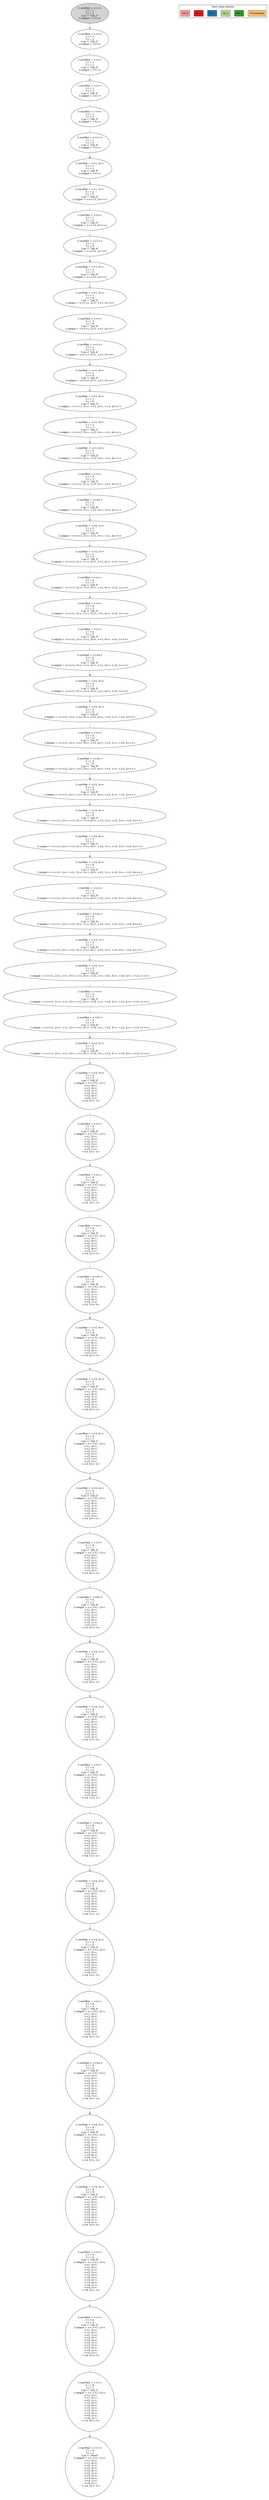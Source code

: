 strict digraph DiskGraph {
edge [colorscheme="paired12"]
nodesep=0.35;
subgraph cluster_graph {
color="white";
-7944800699024169425 [label="/\\ currPair = <<>>\n/\\ i = 1\n/\\ j = 1\n/\\ pc = \"Lbl_1\"\n/\\ output = <<>>",style = filled]
-7944800699024169425 -> 4175786871828056078 [label="",color="2",fontcolor="2"];
4175786871828056078 [label="/\\ currPair = <<>>\n/\\ i = 1\n/\\ j = 1\n/\\ pc = \"Lbl_2\"\n/\\ output = <<>>"];
4175786871828056078 -> -7277508776355589035 [label="",color="3",fontcolor="3"];
-7277508776355589035 [label="/\\ currPair = <<>>\n/\\ i = 1\n/\\ j = 1\n/\\ pc = \"Lbl_5\"\n/\\ output = <<>>"];
-7277508776355589035 -> -6365859759928749974 [label="",color="4",fontcolor="4"];
-6365859759928749974 [label="/\\ currPair = <<>>\n/\\ i = 1\n/\\ j = 2\n/\\ pc = \"Lbl_2\"\n/\\ output = <<>>"];
-6365859759928749974 -> 771618914208966518 [label="",color="3",fontcolor="3"];
771618914208966518 [label="/\\ currPair = <<>>\n/\\ i = 1\n/\\ j = 2\n/\\ pc = \"Lbl_3\"\n/\\ output = <<>>"];
771618914208966518 -> 1139692077431699003 [label="",color="5",fontcolor="5"];
1139692077431699003 [label="/\\ currPair = <<1>>\n/\\ i = 1\n/\\ j = 2\n/\\ pc = \"Lbl_4\"\n/\\ output = <<>>"];
1139692077431699003 -> -8470550641383379338 [label="",color="6",fontcolor="6"];
-8470550641383379338 [label="/\\ currPair = <<1, 2>>\n/\\ i = 1\n/\\ j = 2\n/\\ pc = \"Lbl_5\"\n/\\ output = <<>>"];
-8470550641383379338 -> -625209025506329303 [label="",color="4",fontcolor="4"];
-625209025506329303 [label="/\\ currPair = <<1, 2>>\n/\\ i = 1\n/\\ j = 3\n/\\ pc = \"Lbl_2\"\n/\\ output = <<<<1, 2>>>>"];
-625209025506329303 -> 5709095276639432324 [label="",color="3",fontcolor="3"];
5709095276639432324 [label="/\\ currPair = <<>>\n/\\ i = 1\n/\\ j = 3\n/\\ pc = \"Lbl_3\"\n/\\ output = <<<<1, 2>>>>"];
5709095276639432324 -> -7178682628451048066 [label="",color="5",fontcolor="5"];
-7178682628451048066 [label="/\\ currPair = <<1>>\n/\\ i = 1\n/\\ j = 3\n/\\ pc = \"Lbl_4\"\n/\\ output = <<<<1, 2>>>>"];
-7178682628451048066 -> 4639211865856514281 [label="",color="6",fontcolor="6"];
4639211865856514281 [label="/\\ currPair = <<1, 3>>\n/\\ i = 1\n/\\ j = 3\n/\\ pc = \"Lbl_5\"\n/\\ output = <<<<1, 2>>>>"];
4639211865856514281 -> 5734401563362738099 [label="",color="4",fontcolor="4"];
5734401563362738099 [label="/\\ currPair = <<1, 3>>\n/\\ i = 1\n/\\ j = 4\n/\\ pc = \"Lbl_2\"\n/\\ output = <<<<1, 2>>, <<1, 3>>>>"];
5734401563362738099 -> -2745256652832814961 [label="",color="3",fontcolor="3"];
-2745256652832814961 [label="/\\ currPair = <<>>\n/\\ i = 1\n/\\ j = 4\n/\\ pc = \"Lbl_3\"\n/\\ output = <<<<1, 2>>, <<1, 3>>>>"];
-2745256652832814961 -> 2368842655322242069 [label="",color="5",fontcolor="5"];
2368842655322242069 [label="/\\ currPair = <<1>>\n/\\ i = 1\n/\\ j = 4\n/\\ pc = \"Lbl_4\"\n/\\ output = <<<<1, 2>>, <<1, 3>>>>"];
2368842655322242069 -> 2658541481852403681 [label="",color="6",fontcolor="6"];
2658541481852403681 [label="/\\ currPair = <<1, 4>>\n/\\ i = 1\n/\\ j = 4\n/\\ pc = \"Lbl_5\"\n/\\ output = <<<<1, 2>>, <<1, 3>>>>"];
2658541481852403681 -> -1724978609156573839 [label="",color="4",fontcolor="4"];
-1724978609156573839 [label="/\\ currPair = <<1, 4>>\n/\\ i = 1\n/\\ j = 5\n/\\ pc = \"Lbl_2\"\n/\\ output = <<<<1, 2>>, <<1, 3>>, <<1, 4>>>>"];
-1724978609156573839 -> 7463060871331602367 [label="",color="3",fontcolor="3"];
7463060871331602367 [label="/\\ currPair = <<1, 4>>\n/\\ i = 2\n/\\ j = 1\n/\\ pc = \"Lbl_1\"\n/\\ output = <<<<1, 2>>, <<1, 3>>, <<1, 4>>>>"];
7463060871331602367 -> 372377227032024339 [label="",color="2",fontcolor="2"];
372377227032024339 [label="/\\ currPair = <<1, 4>>\n/\\ i = 2\n/\\ j = 1\n/\\ pc = \"Lbl_2\"\n/\\ output = <<<<1, 2>>, <<1, 3>>, <<1, 4>>>>"];
372377227032024339 -> -752627847298077964 [label="",color="3",fontcolor="3"];
-752627847298077964 [label="/\\ currPair = <<>>\n/\\ i = 2\n/\\ j = 1\n/\\ pc = \"Lbl_3\"\n/\\ output = <<<<1, 2>>, <<1, 3>>, <<1, 4>>>>"];
-752627847298077964 -> -4988645981727735374 [label="",color="5",fontcolor="5"];
-4988645981727735374 [label="/\\ currPair = <<2>>\n/\\ i = 2\n/\\ j = 1\n/\\ pc = \"Lbl_4\"\n/\\ output = <<<<1, 2>>, <<1, 3>>, <<1, 4>>>>"];
-4988645981727735374 -> 8303677672407207489 [label="",color="6",fontcolor="6"];
8303677672407207489 [label="/\\ currPair = <<2, 1>>\n/\\ i = 2\n/\\ j = 1\n/\\ pc = \"Lbl_5\"\n/\\ output = <<<<1, 2>>, <<1, 3>>, <<1, 4>>>>"];
8303677672407207489 -> -2124133184452343980 [label="",color="4",fontcolor="4"];
-2124133184452343980 [label="/\\ currPair = <<2, 1>>\n/\\ i = 2\n/\\ j = 2\n/\\ pc = \"Lbl_2\"\n/\\ output = <<<<1, 2>>, <<1, 3>>, <<1, 4>>, <<2, 1>>>>"];
-2124133184452343980 -> 7367185631623553080 [label="",color="3",fontcolor="3"];
7367185631623553080 [label="/\\ currPair = <<>>\n/\\ i = 2\n/\\ j = 2\n/\\ pc = \"Lbl_5\"\n/\\ output = <<<<1, 2>>, <<1, 3>>, <<1, 4>>, <<2, 1>>>>"];
7367185631623553080 -> -3053572773137925330 [label="",color="4",fontcolor="4"];
-3053572773137925330 [label="/\\ currPair = <<>>\n/\\ i = 2\n/\\ j = 3\n/\\ pc = \"Lbl_2\"\n/\\ output = <<<<1, 2>>, <<1, 3>>, <<1, 4>>, <<2, 1>>>>"];
-3053572773137925330 -> 9164363796500351957 [label="",color="3",fontcolor="3"];
9164363796500351957 [label="/\\ currPair = <<>>\n/\\ i = 2\n/\\ j = 3\n/\\ pc = \"Lbl_3\"\n/\\ output = <<<<1, 2>>, <<1, 3>>, <<1, 4>>, <<2, 1>>>>"];
9164363796500351957 -> -7051422590914887834 [label="",color="5",fontcolor="5"];
-7051422590914887834 [label="/\\ currPair = <<2>>\n/\\ i = 2\n/\\ j = 3\n/\\ pc = \"Lbl_4\"\n/\\ output = <<<<1, 2>>, <<1, 3>>, <<1, 4>>, <<2, 1>>>>"];
-7051422590914887834 -> -3411858425968951459 [label="",color="6",fontcolor="6"];
-3411858425968951459 [label="/\\ currPair = <<2, 3>>\n/\\ i = 2\n/\\ j = 3\n/\\ pc = \"Lbl_5\"\n/\\ output = <<<<1, 2>>, <<1, 3>>, <<1, 4>>, <<2, 1>>>>"];
-3411858425968951459 -> -5588880937655476508 [label="",color="4",fontcolor="4"];
-5588880937655476508 [label="/\\ currPair = <<2, 3>>\n/\\ i = 2\n/\\ j = 4\n/\\ pc = \"Lbl_2\"\n/\\ output = <<<<1, 2>>, <<1, 3>>, <<1, 4>>, <<2, 1>>, <<2, 3>>>>"];
-5588880937655476508 -> -9077372264364737310 [label="",color="3",fontcolor="3"];
-9077372264364737310 [label="/\\ currPair = <<>>\n/\\ i = 2\n/\\ j = 4\n/\\ pc = \"Lbl_3\"\n/\\ output = <<<<1, 2>>, <<1, 3>>, <<1, 4>>, <<2, 1>>, <<2, 3>>>>"];
-9077372264364737310 -> -7728213407798412618 [label="",color="5",fontcolor="5"];
-7728213407798412618 [label="/\\ currPair = <<2>>\n/\\ i = 2\n/\\ j = 4\n/\\ pc = \"Lbl_4\"\n/\\ output = <<<<1, 2>>, <<1, 3>>, <<1, 4>>, <<2, 1>>, <<2, 3>>>>"];
-7728213407798412618 -> 3227795568700385883 [label="",color="6",fontcolor="6"];
3227795568700385883 [label="/\\ currPair = <<2, 4>>\n/\\ i = 2\n/\\ j = 4\n/\\ pc = \"Lbl_5\"\n/\\ output = <<<<1, 2>>, <<1, 3>>, <<1, 4>>, <<2, 1>>, <<2, 3>>>>"];
3227795568700385883 -> 8249262572274095943 [label="",color="4",fontcolor="4"];
8249262572274095943 [label="/\\ currPair = <<2, 4>>\n/\\ i = 2\n/\\ j = 5\n/\\ pc = \"Lbl_2\"\n/\\ output = <<<<1, 2>>, <<1, 3>>, <<1, 4>>, <<2, 1>>, <<2, 3>>, <<2, 4>>>>"];
8249262572274095943 -> -2310979725621947259 [label="",color="3",fontcolor="3"];
-2310979725621947259 [label="/\\ currPair = <<2, 4>>\n/\\ i = 3\n/\\ j = 1\n/\\ pc = \"Lbl_1\"\n/\\ output = <<<<1, 2>>, <<1, 3>>, <<1, 4>>, <<2, 1>>, <<2, 3>>, <<2, 4>>>>"];
-2310979725621947259 -> 2769399358306681315 [label="",color="2",fontcolor="2"];
2769399358306681315 [label="/\\ currPair = <<2, 4>>\n/\\ i = 3\n/\\ j = 1\n/\\ pc = \"Lbl_2\"\n/\\ output = <<<<1, 2>>, <<1, 3>>, <<1, 4>>, <<2, 1>>, <<2, 3>>, <<2, 4>>>>"];
2769399358306681315 -> 4204275732060294458 [label="",color="3",fontcolor="3"];
4204275732060294458 [label="/\\ currPair = <<>>\n/\\ i = 3\n/\\ j = 1\n/\\ pc = \"Lbl_3\"\n/\\ output = <<<<1, 2>>, <<1, 3>>, <<1, 4>>, <<2, 1>>, <<2, 3>>, <<2, 4>>>>"];
4204275732060294458 -> 5465322815405295961 [label="",color="5",fontcolor="5"];
5465322815405295961 [label="/\\ currPair = <<3>>\n/\\ i = 3\n/\\ j = 1\n/\\ pc = \"Lbl_4\"\n/\\ output = <<<<1, 2>>, <<1, 3>>, <<1, 4>>, <<2, 1>>, <<2, 3>>, <<2, 4>>>>"];
5465322815405295961 -> -6368917060230692189 [label="",color="6",fontcolor="6"];
-6368917060230692189 [label="/\\ currPair = <<3, 1>>\n/\\ i = 3\n/\\ j = 1\n/\\ pc = \"Lbl_5\"\n/\\ output = <<<<1, 2>>, <<1, 3>>, <<1, 4>>, <<2, 1>>, <<2, 3>>, <<2, 4>>>>"];
-6368917060230692189 -> -648328293606075877 [label="",color="4",fontcolor="4"];
-648328293606075877 [label="/\\ currPair = <<3, 1>>\n/\\ i = 3\n/\\ j = 2\n/\\ pc = \"Lbl_2\"\n/\\ output = <<<<1, 2>>, <<1, 3>>, <<1, 4>>, <<2, 1>>, <<2, 3>>, <<2, 4>>, <<3, 1>>>>"];
-648328293606075877 -> 8089662937255545961 [label="",color="3",fontcolor="3"];
8089662937255545961 [label="/\\ currPair = <<>>\n/\\ i = 3\n/\\ j = 2\n/\\ pc = \"Lbl_3\"\n/\\ output = <<<<1, 2>>, <<1, 3>>, <<1, 4>>, <<2, 1>>, <<2, 3>>, <<2, 4>>, <<3, 1>>>>"];
8089662937255545961 -> -3209870989062520997 [label="",color="5",fontcolor="5"];
-3209870989062520997 [label="/\\ currPair = <<3>>\n/\\ i = 3\n/\\ j = 2\n/\\ pc = \"Lbl_4\"\n/\\ output = <<<<1, 2>>, <<1, 3>>, <<1, 4>>, <<2, 1>>, <<2, 3>>, <<2, 4>>, <<3, 1>>>>"];
-3209870989062520997 -> -13977338556413272 [label="",color="6",fontcolor="6"];
-13977338556413272 [label="/\\ currPair = <<3, 2>>\n/\\ i = 3\n/\\ j = 2\n/\\ pc = \"Lbl_5\"\n/\\ output = <<<<1, 2>>, <<1, 3>>, <<1, 4>>, <<2, 1>>, <<2, 3>>, <<2, 4>>, <<3, 1>>>>"];
-13977338556413272 -> 1243528751886479613 [label="",color="4",fontcolor="4"];
1243528751886479613 [label="/\\ currPair = <<3, 2>>\n/\\ i = 3\n/\\ j = 3\n/\\ pc = \"Lbl_2\"\n/\\ output = << <<1, 2>>,\n   <<1, 3>>,\n   <<1, 4>>,\n   <<2, 1>>,\n   <<2, 3>>,\n   <<2, 4>>,\n   <<3, 1>>,\n   <<3, 2>> >>"];
1243528751886479613 -> 3362392142907594155 [label="",color="3",fontcolor="3"];
3362392142907594155 [label="/\\ currPair = <<>>\n/\\ i = 3\n/\\ j = 3\n/\\ pc = \"Lbl_5\"\n/\\ output = << <<1, 2>>,\n   <<1, 3>>,\n   <<1, 4>>,\n   <<2, 1>>,\n   <<2, 3>>,\n   <<2, 4>>,\n   <<3, 1>>,\n   <<3, 2>> >>"];
3362392142907594155 -> -1903350717697997766 [label="",color="4",fontcolor="4"];
-1903350717697997766 [label="/\\ currPair = <<>>\n/\\ i = 3\n/\\ j = 4\n/\\ pc = \"Lbl_2\"\n/\\ output = << <<1, 2>>,\n   <<1, 3>>,\n   <<1, 4>>,\n   <<2, 1>>,\n   <<2, 3>>,\n   <<2, 4>>,\n   <<3, 1>>,\n   <<3, 2>> >>"];
-1903350717697997766 -> -2187608415016585864 [label="",color="3",fontcolor="3"];
-2187608415016585864 [label="/\\ currPair = <<>>\n/\\ i = 3\n/\\ j = 4\n/\\ pc = \"Lbl_3\"\n/\\ output = << <<1, 2>>,\n   <<1, 3>>,\n   <<1, 4>>,\n   <<2, 1>>,\n   <<2, 3>>,\n   <<2, 4>>,\n   <<3, 1>>,\n   <<3, 2>> >>"];
-2187608415016585864 -> 3079348178965441863 [label="",color="5",fontcolor="5"];
3079348178965441863 [label="/\\ currPair = <<3>>\n/\\ i = 3\n/\\ j = 4\n/\\ pc = \"Lbl_4\"\n/\\ output = << <<1, 2>>,\n   <<1, 3>>,\n   <<1, 4>>,\n   <<2, 1>>,\n   <<2, 3>>,\n   <<2, 4>>,\n   <<3, 1>>,\n   <<3, 2>> >>"];
3079348178965441863 -> 1458159823492235125 [label="",color="6",fontcolor="6"];
1458159823492235125 [label="/\\ currPair = <<3, 4>>\n/\\ i = 3\n/\\ j = 4\n/\\ pc = \"Lbl_5\"\n/\\ output = << <<1, 2>>,\n   <<1, 3>>,\n   <<1, 4>>,\n   <<2, 1>>,\n   <<2, 3>>,\n   <<2, 4>>,\n   <<3, 1>>,\n   <<3, 2>> >>"];
1458159823492235125 -> 8153731157330995875 [label="",color="4",fontcolor="4"];
8153731157330995875 [label="/\\ currPair = <<3, 4>>\n/\\ i = 3\n/\\ j = 5\n/\\ pc = \"Lbl_2\"\n/\\ output = << <<1, 2>>,\n   <<1, 3>>,\n   <<1, 4>>,\n   <<2, 1>>,\n   <<2, 3>>,\n   <<2, 4>>,\n   <<3, 1>>,\n   <<3, 2>>,\n   <<3, 4>> >>"];
8153731157330995875 -> -7525804154305732291 [label="",color="3",fontcolor="3"];
-7525804154305732291 [label="/\\ currPair = <<3, 4>>\n/\\ i = 4\n/\\ j = 1\n/\\ pc = \"Lbl_1\"\n/\\ output = << <<1, 2>>,\n   <<1, 3>>,\n   <<1, 4>>,\n   <<2, 1>>,\n   <<2, 3>>,\n   <<2, 4>>,\n   <<3, 1>>,\n   <<3, 2>>,\n   <<3, 4>> >>"];
-7525804154305732291 -> 147063983198616297 [label="",color="2",fontcolor="2"];
147063983198616297 [label="/\\ currPair = <<3, 4>>\n/\\ i = 4\n/\\ j = 1\n/\\ pc = \"Lbl_2\"\n/\\ output = << <<1, 2>>,\n   <<1, 3>>,\n   <<1, 4>>,\n   <<2, 1>>,\n   <<2, 3>>,\n   <<2, 4>>,\n   <<3, 1>>,\n   <<3, 2>>,\n   <<3, 4>> >>"];
147063983198616297 -> 2393652733173969777 [label="",color="3",fontcolor="3"];
2393652733173969777 [label="/\\ currPair = <<>>\n/\\ i = 4\n/\\ j = 1\n/\\ pc = \"Lbl_3\"\n/\\ output = << <<1, 2>>,\n   <<1, 3>>,\n   <<1, 4>>,\n   <<2, 1>>,\n   <<2, 3>>,\n   <<2, 4>>,\n   <<3, 1>>,\n   <<3, 2>>,\n   <<3, 4>> >>"];
2393652733173969777 -> 4022148800689698659 [label="",color="5",fontcolor="5"];
4022148800689698659 [label="/\\ currPair = <<4>>\n/\\ i = 4\n/\\ j = 1\n/\\ pc = \"Lbl_4\"\n/\\ output = << <<1, 2>>,\n   <<1, 3>>,\n   <<1, 4>>,\n   <<2, 1>>,\n   <<2, 3>>,\n   <<2, 4>>,\n   <<3, 1>>,\n   <<3, 2>>,\n   <<3, 4>> >>"];
4022148800689698659 -> -2100147192159625361 [label="",color="6",fontcolor="6"];
-2100147192159625361 [label="/\\ currPair = <<4, 1>>\n/\\ i = 4\n/\\ j = 1\n/\\ pc = \"Lbl_5\"\n/\\ output = << <<1, 2>>,\n   <<1, 3>>,\n   <<1, 4>>,\n   <<2, 1>>,\n   <<2, 3>>,\n   <<2, 4>>,\n   <<3, 1>>,\n   <<3, 2>>,\n   <<3, 4>> >>"];
-2100147192159625361 -> -8331043402219766094 [label="",color="4",fontcolor="4"];
-8331043402219766094 [label="/\\ currPair = <<4, 1>>\n/\\ i = 4\n/\\ j = 2\n/\\ pc = \"Lbl_2\"\n/\\ output = << <<1, 2>>,\n   <<1, 3>>,\n   <<1, 4>>,\n   <<2, 1>>,\n   <<2, 3>>,\n   <<2, 4>>,\n   <<3, 1>>,\n   <<3, 2>>,\n   <<3, 4>>,\n   <<4, 1>> >>"];
-8331043402219766094 -> -4326642707634347773 [label="",color="3",fontcolor="3"];
-4326642707634347773 [label="/\\ currPair = <<>>\n/\\ i = 4\n/\\ j = 2\n/\\ pc = \"Lbl_3\"\n/\\ output = << <<1, 2>>,\n   <<1, 3>>,\n   <<1, 4>>,\n   <<2, 1>>,\n   <<2, 3>>,\n   <<2, 4>>,\n   <<3, 1>>,\n   <<3, 2>>,\n   <<3, 4>>,\n   <<4, 1>> >>"];
-4326642707634347773 -> 3776670832087548739 [label="",color="5",fontcolor="5"];
3776670832087548739 [label="/\\ currPair = <<4>>\n/\\ i = 4\n/\\ j = 2\n/\\ pc = \"Lbl_4\"\n/\\ output = << <<1, 2>>,\n   <<1, 3>>,\n   <<1, 4>>,\n   <<2, 1>>,\n   <<2, 3>>,\n   <<2, 4>>,\n   <<3, 1>>,\n   <<3, 2>>,\n   <<3, 4>>,\n   <<4, 1>> >>"];
3776670832087548739 -> 2838519215152158966 [label="",color="6",fontcolor="6"];
2838519215152158966 [label="/\\ currPair = <<4, 2>>\n/\\ i = 4\n/\\ j = 2\n/\\ pc = \"Lbl_5\"\n/\\ output = << <<1, 2>>,\n   <<1, 3>>,\n   <<1, 4>>,\n   <<2, 1>>,\n   <<2, 3>>,\n   <<2, 4>>,\n   <<3, 1>>,\n   <<3, 2>>,\n   <<3, 4>>,\n   <<4, 1>> >>"];
2838519215152158966 -> 2460333506863133339 [label="",color="4",fontcolor="4"];
2460333506863133339 [label="/\\ currPair = <<4, 2>>\n/\\ i = 4\n/\\ j = 3\n/\\ pc = \"Lbl_2\"\n/\\ output = << <<1, 2>>,\n   <<1, 3>>,\n   <<1, 4>>,\n   <<2, 1>>,\n   <<2, 3>>,\n   <<2, 4>>,\n   <<3, 1>>,\n   <<3, 2>>,\n   <<3, 4>>,\n   <<4, 1>>,\n   <<4, 2>> >>"];
2460333506863133339 -> 4922090511909337130 [label="",color="3",fontcolor="3"];
4922090511909337130 [label="/\\ currPair = <<>>\n/\\ i = 4\n/\\ j = 3\n/\\ pc = \"Lbl_3\"\n/\\ output = << <<1, 2>>,\n   <<1, 3>>,\n   <<1, 4>>,\n   <<2, 1>>,\n   <<2, 3>>,\n   <<2, 4>>,\n   <<3, 1>>,\n   <<3, 2>>,\n   <<3, 4>>,\n   <<4, 1>>,\n   <<4, 2>> >>"];
4922090511909337130 -> 3725961255907886412 [label="",color="5",fontcolor="5"];
3725961255907886412 [label="/\\ currPair = <<4>>\n/\\ i = 4\n/\\ j = 3\n/\\ pc = \"Lbl_4\"\n/\\ output = << <<1, 2>>,\n   <<1, 3>>,\n   <<1, 4>>,\n   <<2, 1>>,\n   <<2, 3>>,\n   <<2, 4>>,\n   <<3, 1>>,\n   <<3, 2>>,\n   <<3, 4>>,\n   <<4, 1>>,\n   <<4, 2>> >>"];
3725961255907886412 -> 648543229816458718 [label="",color="6",fontcolor="6"];
648543229816458718 [label="/\\ currPair = <<4, 3>>\n/\\ i = 4\n/\\ j = 3\n/\\ pc = \"Lbl_5\"\n/\\ output = << <<1, 2>>,\n   <<1, 3>>,\n   <<1, 4>>,\n   <<2, 1>>,\n   <<2, 3>>,\n   <<2, 4>>,\n   <<3, 1>>,\n   <<3, 2>>,\n   <<3, 4>>,\n   <<4, 1>>,\n   <<4, 2>> >>"];
648543229816458718 -> 8859883919486713475 [label="",color="4",fontcolor="4"];
8859883919486713475 [label="/\\ currPair = <<4, 3>>\n/\\ i = 4\n/\\ j = 4\n/\\ pc = \"Lbl_2\"\n/\\ output = << <<1, 2>>,\n   <<1, 3>>,\n   <<1, 4>>,\n   <<2, 1>>,\n   <<2, 3>>,\n   <<2, 4>>,\n   <<3, 1>>,\n   <<3, 2>>,\n   <<3, 4>>,\n   <<4, 1>>,\n   <<4, 2>>,\n   <<4, 3>> >>"];
8859883919486713475 -> 4752453827580462817 [label="",color="3",fontcolor="3"];
4752453827580462817 [label="/\\ currPair = <<>>\n/\\ i = 4\n/\\ j = 4\n/\\ pc = \"Lbl_5\"\n/\\ output = << <<1, 2>>,\n   <<1, 3>>,\n   <<1, 4>>,\n   <<2, 1>>,\n   <<2, 3>>,\n   <<2, 4>>,\n   <<3, 1>>,\n   <<3, 2>>,\n   <<3, 4>>,\n   <<4, 1>>,\n   <<4, 2>>,\n   <<4, 3>> >>"];
4752453827580462817 -> -3894790571482521052 [label="",color="4",fontcolor="4"];
-3894790571482521052 [label="/\\ currPair = <<>>\n/\\ i = 4\n/\\ j = 5\n/\\ pc = \"Lbl_2\"\n/\\ output = << <<1, 2>>,\n   <<1, 3>>,\n   <<1, 4>>,\n   <<2, 1>>,\n   <<2, 3>>,\n   <<2, 4>>,\n   <<3, 1>>,\n   <<3, 2>>,\n   <<3, 4>>,\n   <<4, 1>>,\n   <<4, 2>>,\n   <<4, 3>> >>"];
-3894790571482521052 -> -4863717739263758457 [label="",color="3",fontcolor="3"];
-4863717739263758457 [label="/\\ currPair = <<>>\n/\\ i = 5\n/\\ j = 1\n/\\ pc = \"Lbl_1\"\n/\\ output = << <<1, 2>>,\n   <<1, 3>>,\n   <<1, 4>>,\n   <<2, 1>>,\n   <<2, 3>>,\n   <<2, 4>>,\n   <<3, 1>>,\n   <<3, 2>>,\n   <<3, 4>>,\n   <<4, 1>>,\n   <<4, 2>>,\n   <<4, 3>> >>"];
-4863717739263758457 -> 1113315466472513010 [label="",color="2",fontcolor="2"];
1113315466472513010 [label="/\\ currPair = <<>>\n/\\ i = 5\n/\\ j = 1\n/\\ pc = \"Done\"\n/\\ output = << <<1, 2>>,\n   <<1, 3>>,\n   <<1, 4>>,\n   <<2, 1>>,\n   <<2, 3>>,\n   <<2, 4>>,\n   <<3, 1>>,\n   <<3, 2>>,\n   <<3, 4>>,\n   <<4, 1>>,\n   <<4, 2>>,\n   <<4, 3>> >>"];
1113315466472513010 -> 1113315466472513010 [label="",color="7",fontcolor="7"];
{rank = same; -7944800699024169425;}
{rank = same; 4175786871828056078;}
{rank = same; -7277508776355589035;}
{rank = same; -6365859759928749974;}
{rank = same; 771618914208966518;}
{rank = same; 1139692077431699003;}
{rank = same; -8470550641383379338;}
{rank = same; -625209025506329303;}
{rank = same; 5709095276639432324;}
{rank = same; -7178682628451048066;}
{rank = same; 4639211865856514281;}
{rank = same; 5734401563362738099;}
{rank = same; -2745256652832814961;}
{rank = same; 2368842655322242069;}
{rank = same; 2658541481852403681;}
{rank = same; -1724978609156573839;}
{rank = same; 7463060871331602367;}
{rank = same; 372377227032024339;}
{rank = same; -752627847298077964;}
{rank = same; -4988645981727735374;}
{rank = same; 8303677672407207489;}
{rank = same; -2124133184452343980;}
{rank = same; 7367185631623553080;}
{rank = same; -3053572773137925330;}
{rank = same; 9164363796500351957;}
{rank = same; -7051422590914887834;}
{rank = same; -3411858425968951459;}
{rank = same; -5588880937655476508;}
{rank = same; -9077372264364737310;}
{rank = same; -7728213407798412618;}
{rank = same; 3227795568700385883;}
{rank = same; 8249262572274095943;}
{rank = same; -2310979725621947259;}
{rank = same; 2769399358306681315;}
{rank = same; 4204275732060294458;}
{rank = same; 5465322815405295961;}
{rank = same; -6368917060230692189;}
{rank = same; -648328293606075877;}
{rank = same; 8089662937255545961;}
{rank = same; -3209870989062520997;}
{rank = same; -13977338556413272;}
{rank = same; 1243528751886479613;}
{rank = same; 3362392142907594155;}
{rank = same; -1903350717697997766;}
{rank = same; -2187608415016585864;}
{rank = same; 3079348178965441863;}
{rank = same; 1458159823492235125;}
{rank = same; 8153731157330995875;}
{rank = same; -7525804154305732291;}
{rank = same; 147063983198616297;}
{rank = same; 2393652733173969777;}
{rank = same; 4022148800689698659;}
{rank = same; -2100147192159625361;}
{rank = same; -8331043402219766094;}
{rank = same; -4326642707634347773;}
{rank = same; 3776670832087548739;}
{rank = same; 2838519215152158966;}
{rank = same; 2460333506863133339;}
{rank = same; 4922090511909337130;}
{rank = same; 3725961255907886412;}
{rank = same; 648543229816458718;}
{rank = same; 8859883919486713475;}
{rank = same; 4752453827580462817;}
{rank = same; -3894790571482521052;}
{rank = same; -4863717739263758457;}
{rank = same; 1113315466472513010;}
}
subgraph cluster_legend {graph[style=bold];label = "Next State Actions" style="solid"
node [ labeljust="l",colorscheme="paired12",style=filled,shape=record ]
Terminating [label="Terminating",fillcolor=7]
Lbl_5 [label="Lbl_5",fillcolor=4]
Lbl_2 [label="Lbl_2",fillcolor=3]
Lbl_1 [label="Lbl_1",fillcolor=2]
Lbl_4 [label="Lbl_4",fillcolor=6]
Lbl_3 [label="Lbl_3",fillcolor=5]
}}
